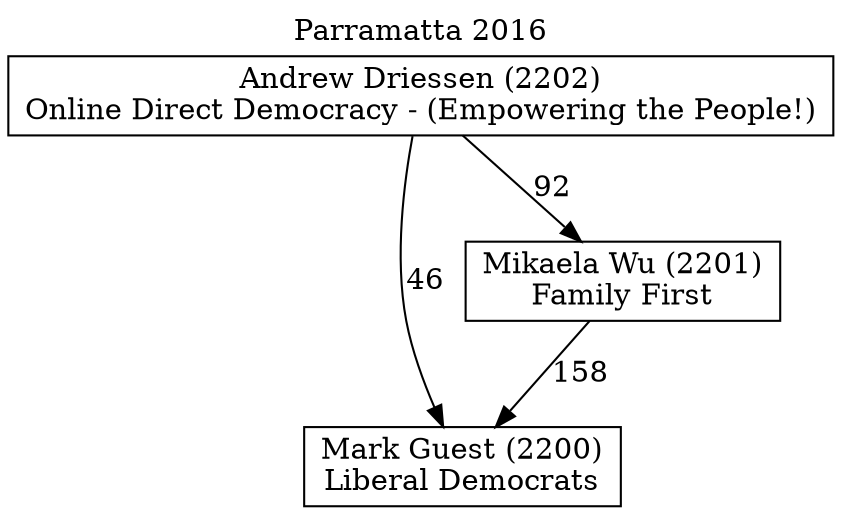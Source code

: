 // House preference flow
digraph "Mark Guest (2200)_Parramatta_2016" {
	graph [label="Parramatta 2016" labelloc=t mclimit=10]
	node [shape=box]
	"Mark Guest (2200)" [label="Mark Guest (2200)
Liberal Democrats"]
	"Mikaela Wu (2201)" [label="Mikaela Wu (2201)
Family First"]
	"Andrew Driessen (2202)" [label="Andrew Driessen (2202)
Online Direct Democracy - (Empowering the People!)"]
	"Mikaela Wu (2201)" -> "Mark Guest (2200)" [label=158]
	"Andrew Driessen (2202)" -> "Mikaela Wu (2201)" [label=92]
	"Andrew Driessen (2202)" -> "Mark Guest (2200)" [label=46]
}
